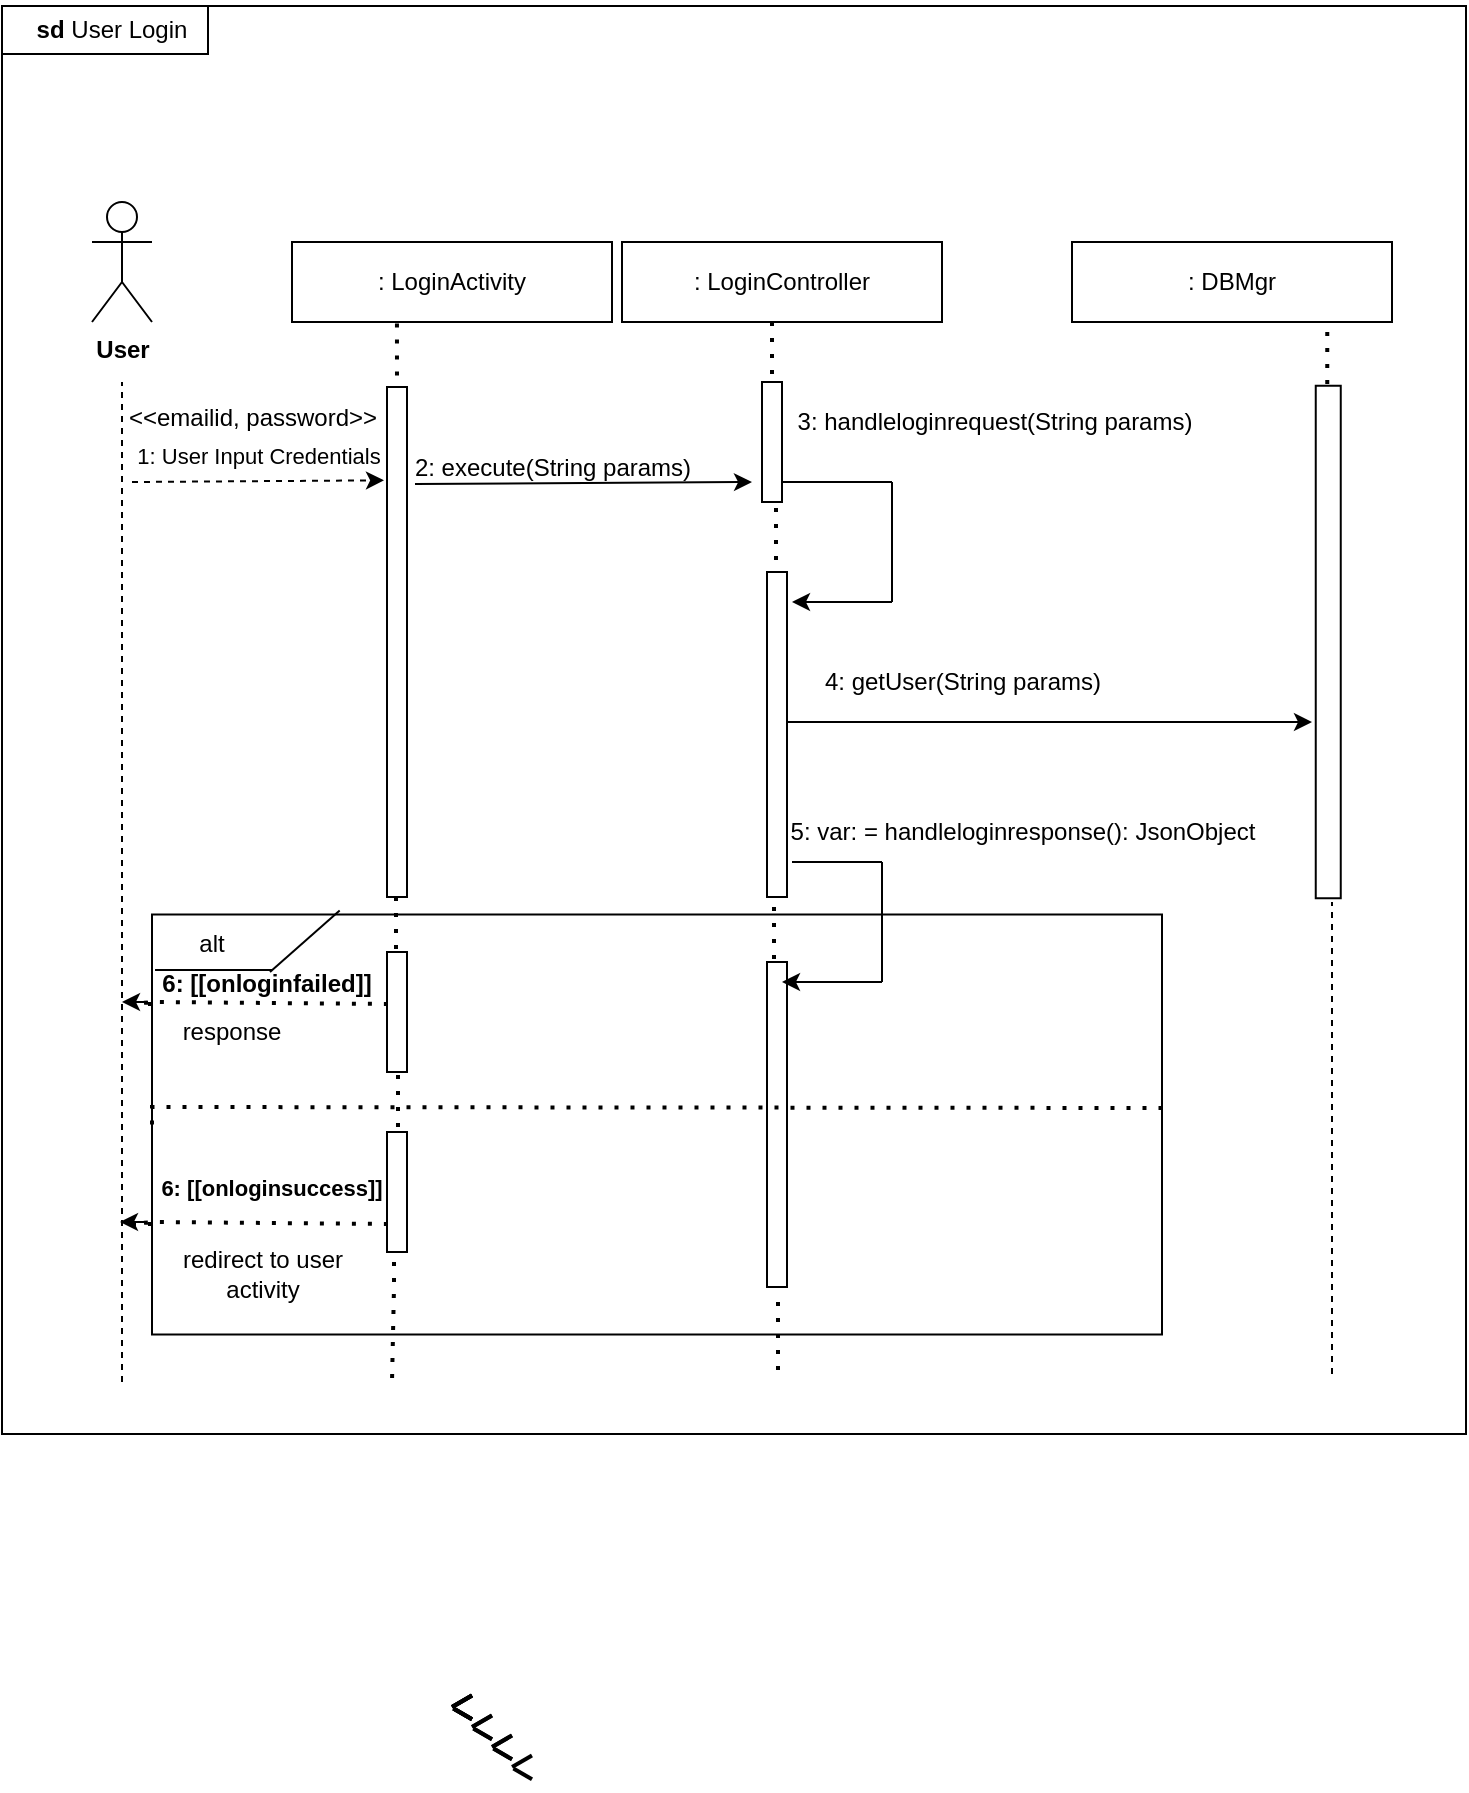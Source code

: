 <mxfile version="21.3.2" type="github">
  <diagram name="Page-1" id="2YBvvXClWsGukQMizWep">
    <mxGraphModel dx="1562" dy="810" grid="0" gridSize="10" guides="1" tooltips="1" connect="1" arrows="1" fold="1" page="1" pageScale="1" pageWidth="850" pageHeight="1100" math="0" shadow="0">
      <root>
        <mxCell id="0" />
        <mxCell id="1" parent="0" />
        <mxCell id="rCG4LXFcEG3NSTMpKyJU-124" value="" style="rounded=0;whiteSpace=wrap;html=1;" vertex="1" parent="1">
          <mxGeometry x="35" y="65" width="732" height="714" as="geometry" />
        </mxCell>
        <mxCell id="rCG4LXFcEG3NSTMpKyJU-47" value="" style="rounded=0;whiteSpace=wrap;html=1;" vertex="1" parent="1">
          <mxGeometry x="110" y="519.25" width="505" height="210" as="geometry" />
        </mxCell>
        <mxCell id="rCG4LXFcEG3NSTMpKyJU-5" value="" style="endArrow=none;dashed=1;html=1;rounded=0;" edge="1" parent="1">
          <mxGeometry width="50" height="50" relative="1" as="geometry">
            <mxPoint x="95" y="753" as="sourcePoint" />
            <mxPoint x="95" y="253" as="targetPoint" />
          </mxGeometry>
        </mxCell>
        <mxCell id="rCG4LXFcEG3NSTMpKyJU-1" value="&lt;b&gt;User&lt;/b&gt;" style="shape=umlActor;verticalLabelPosition=bottom;verticalAlign=top;html=1;outlineConnect=0;" vertex="1" parent="1">
          <mxGeometry x="80" y="163" width="30" height="60" as="geometry" />
        </mxCell>
        <mxCell id="rCG4LXFcEG3NSTMpKyJU-6" value=": LoginActivity" style="rounded=0;whiteSpace=wrap;html=1;" vertex="1" parent="1">
          <mxGeometry x="180" y="183" width="160" height="40" as="geometry" />
        </mxCell>
        <mxCell id="rCG4LXFcEG3NSTMpKyJU-7" value=": LoginController" style="rounded=0;whiteSpace=wrap;html=1;" vertex="1" parent="1">
          <mxGeometry x="345" y="183" width="160" height="40" as="geometry" />
        </mxCell>
        <mxCell id="rCG4LXFcEG3NSTMpKyJU-8" value=": DBMgr" style="rounded=0;whiteSpace=wrap;html=1;" vertex="1" parent="1">
          <mxGeometry x="570" y="183" width="160" height="40" as="geometry" />
        </mxCell>
        <mxCell id="rCG4LXFcEG3NSTMpKyJU-9" value="" style="rounded=0;whiteSpace=wrap;html=1;rotation=90;" vertex="1" parent="1">
          <mxGeometry x="105" y="378" width="255" height="10" as="geometry" />
        </mxCell>
        <mxCell id="rCG4LXFcEG3NSTMpKyJU-10" value="" style="rounded=0;whiteSpace=wrap;html=1;rotation=90;" vertex="1" parent="1">
          <mxGeometry x="341.25" y="424.25" width="162.5" height="10" as="geometry" />
        </mxCell>
        <mxCell id="rCG4LXFcEG3NSTMpKyJU-11" value="" style="rounded=0;whiteSpace=wrap;html=1;rotation=90;" vertex="1" parent="1">
          <mxGeometry x="390" y="278" width="60" height="10" as="geometry" />
        </mxCell>
        <mxCell id="rCG4LXFcEG3NSTMpKyJU-12" value="" style="rounded=0;whiteSpace=wrap;html=1;rotation=90;" vertex="1" parent="1">
          <mxGeometry x="570" y="376.75" width="256.25" height="12.5" as="geometry" />
        </mxCell>
        <mxCell id="rCG4LXFcEG3NSTMpKyJU-14" value="" style="endArrow=classic;html=1;rounded=0;entryX=0.183;entryY=1.15;entryDx=0;entryDy=0;entryPerimeter=0;dashed=1;" edge="1" parent="1" target="rCG4LXFcEG3NSTMpKyJU-9">
          <mxGeometry width="50" height="50" relative="1" as="geometry">
            <mxPoint x="100" y="303" as="sourcePoint" />
            <mxPoint x="170" y="303" as="targetPoint" />
          </mxGeometry>
        </mxCell>
        <mxCell id="rCG4LXFcEG3NSTMpKyJU-15" value="" style="endArrow=classic;html=1;rounded=0;" edge="1" parent="1">
          <mxGeometry width="50" height="50" relative="1" as="geometry">
            <mxPoint x="241.5" y="304" as="sourcePoint" />
            <mxPoint x="410" y="303" as="targetPoint" />
          </mxGeometry>
        </mxCell>
        <mxCell id="rCG4LXFcEG3NSTMpKyJU-18" value="" style="endArrow=none;html=1;rounded=0;" edge="1" parent="1">
          <mxGeometry width="50" height="50" relative="1" as="geometry">
            <mxPoint x="425" y="303" as="sourcePoint" />
            <mxPoint x="480" y="303" as="targetPoint" />
          </mxGeometry>
        </mxCell>
        <mxCell id="rCG4LXFcEG3NSTMpKyJU-19" value="" style="endArrow=none;html=1;rounded=0;" edge="1" parent="1">
          <mxGeometry width="50" height="50" relative="1" as="geometry">
            <mxPoint x="480" y="303" as="sourcePoint" />
            <mxPoint x="480" y="363" as="targetPoint" />
          </mxGeometry>
        </mxCell>
        <mxCell id="rCG4LXFcEG3NSTMpKyJU-20" value="" style="endArrow=classic;html=1;rounded=0;" edge="1" parent="1">
          <mxGeometry width="50" height="50" relative="1" as="geometry">
            <mxPoint x="480" y="363" as="sourcePoint" />
            <mxPoint x="430" y="363" as="targetPoint" />
          </mxGeometry>
        </mxCell>
        <mxCell id="rCG4LXFcEG3NSTMpKyJU-21" value="" style="endArrow=classic;html=1;rounded=0;" edge="1" parent="1">
          <mxGeometry width="50" height="50" relative="1" as="geometry">
            <mxPoint x="427.5" y="423" as="sourcePoint" />
            <mxPoint x="690" y="423" as="targetPoint" />
          </mxGeometry>
        </mxCell>
        <mxCell id="rCG4LXFcEG3NSTMpKyJU-25" value="" style="endArrow=none;dashed=1;html=1;dashPattern=1 3;strokeWidth=2;rounded=0;exitX=0.328;exitY=1.02;exitDx=0;exitDy=0;exitPerimeter=0;entryX=0;entryY=0.5;entryDx=0;entryDy=0;" edge="1" parent="1" source="rCG4LXFcEG3NSTMpKyJU-6" target="rCG4LXFcEG3NSTMpKyJU-9">
          <mxGeometry width="50" height="50" relative="1" as="geometry">
            <mxPoint x="260" y="273" as="sourcePoint" />
            <mxPoint x="260" y="293.711" as="targetPoint" />
          </mxGeometry>
        </mxCell>
        <mxCell id="rCG4LXFcEG3NSTMpKyJU-26" value="" style="endArrow=none;dashed=1;html=1;dashPattern=1 3;strokeWidth=2;rounded=0;entryX=0;entryY=0.5;entryDx=0;entryDy=0;" edge="1" parent="1" target="rCG4LXFcEG3NSTMpKyJU-11">
          <mxGeometry width="50" height="50" relative="1" as="geometry">
            <mxPoint x="420" y="223" as="sourcePoint" />
            <mxPoint x="243" y="266" as="targetPoint" />
          </mxGeometry>
        </mxCell>
        <mxCell id="rCG4LXFcEG3NSTMpKyJU-28" value="" style="endArrow=none;dashed=1;html=1;dashPattern=1 3;strokeWidth=2;rounded=0;entryX=0;entryY=0.5;entryDx=0;entryDy=0;" edge="1" parent="1">
          <mxGeometry width="50" height="50" relative="1" as="geometry">
            <mxPoint x="697.63" y="228" as="sourcePoint" />
            <mxPoint x="697.63" y="258" as="targetPoint" />
          </mxGeometry>
        </mxCell>
        <mxCell id="rCG4LXFcEG3NSTMpKyJU-29" value="" style="endArrow=none;dashed=1;html=1;dashPattern=1 3;strokeWidth=2;rounded=0;entryX=0;entryY=0.5;entryDx=0;entryDy=0;" edge="1" parent="1">
          <mxGeometry width="50" height="50" relative="1" as="geometry">
            <mxPoint x="422" y="316" as="sourcePoint" />
            <mxPoint x="422" y="346" as="targetPoint" />
          </mxGeometry>
        </mxCell>
        <mxCell id="rCG4LXFcEG3NSTMpKyJU-30" value="&amp;lt;&amp;lt;emailid, password&amp;gt;&amp;gt;" style="text;html=1;align=center;verticalAlign=middle;resizable=0;points=[];autosize=1;strokeColor=none;fillColor=none;" vertex="1" parent="1">
          <mxGeometry x="85" y="256" width="150" height="30" as="geometry" />
        </mxCell>
        <mxCell id="rCG4LXFcEG3NSTMpKyJU-31" value="2: execute(String params)" style="text;html=1;align=center;verticalAlign=middle;resizable=0;points=[];autosize=1;strokeColor=none;fillColor=none;" vertex="1" parent="1">
          <mxGeometry x="232" y="283" width="156" height="26" as="geometry" />
        </mxCell>
        <mxCell id="rCG4LXFcEG3NSTMpKyJU-32" value="3: handleloginrequest(String params)" style="text;html=1;align=center;verticalAlign=middle;resizable=0;points=[];autosize=1;strokeColor=none;fillColor=none;" vertex="1" parent="1">
          <mxGeometry x="423" y="260" width="215" height="26" as="geometry" />
        </mxCell>
        <mxCell id="rCG4LXFcEG3NSTMpKyJU-33" value="4: getUser(String params)" style="text;html=1;align=center;verticalAlign=middle;resizable=0;points=[];autosize=1;strokeColor=none;fillColor=none;" vertex="1" parent="1">
          <mxGeometry x="437" y="390" width="156" height="26" as="geometry" />
        </mxCell>
        <mxCell id="rCG4LXFcEG3NSTMpKyJU-34" value="" style="rounded=0;whiteSpace=wrap;html=1;rotation=90;" vertex="1" parent="1">
          <mxGeometry x="341.25" y="619.25" width="162.5" height="10" as="geometry" />
        </mxCell>
        <mxCell id="rCG4LXFcEG3NSTMpKyJU-36" value="" style="rounded=0;whiteSpace=wrap;html=1;rotation=90;" vertex="1" parent="1">
          <mxGeometry x="202.5" y="563" width="60" height="10" as="geometry" />
        </mxCell>
        <mxCell id="rCG4LXFcEG3NSTMpKyJU-37" value="" style="rounded=0;whiteSpace=wrap;html=1;rotation=90;" vertex="1" parent="1">
          <mxGeometry x="202.5" y="653" width="60" height="10" as="geometry" />
        </mxCell>
        <mxCell id="rCG4LXFcEG3NSTMpKyJU-43" value="" style="endArrow=none;dashed=1;html=1;dashPattern=1 3;strokeWidth=2;rounded=0;exitX=1;exitY=0.75;exitDx=0;exitDy=0;entryX=0;entryY=0.75;entryDx=0;entryDy=0;" edge="1" parent="1">
          <mxGeometry width="50" height="50" relative="1" as="geometry">
            <mxPoint x="232" y="510.5" as="sourcePoint" />
            <mxPoint x="232" y="538" as="targetPoint" />
            <Array as="points">
              <mxPoint x="232" y="523" />
            </Array>
          </mxGeometry>
        </mxCell>
        <mxCell id="rCG4LXFcEG3NSTMpKyJU-44" value="" style="endArrow=none;dashed=1;html=1;dashPattern=1 3;strokeWidth=2;rounded=0;exitX=1;exitY=0.75;exitDx=0;exitDy=0;entryX=0;entryY=0.75;entryDx=0;entryDy=0;" edge="1" parent="1">
          <mxGeometry width="50" height="50" relative="1" as="geometry">
            <mxPoint x="233" y="599.5" as="sourcePoint" />
            <mxPoint x="233" y="627" as="targetPoint" />
            <Array as="points">
              <mxPoint x="233" y="612" />
            </Array>
          </mxGeometry>
        </mxCell>
        <mxCell id="rCG4LXFcEG3NSTMpKyJU-45" value="" style="endArrow=none;dashed=1;html=1;dashPattern=1 3;strokeWidth=2;rounded=0;exitX=1;exitY=0.75;exitDx=0;exitDy=0;entryX=0;entryY=0.75;entryDx=0;entryDy=0;" edge="1" parent="1">
          <mxGeometry width="50" height="50" relative="1" as="geometry">
            <mxPoint x="421" y="515.5" as="sourcePoint" />
            <mxPoint x="421" y="543" as="targetPoint" />
            <Array as="points">
              <mxPoint x="421" y="528" />
            </Array>
          </mxGeometry>
        </mxCell>
        <mxCell id="rCG4LXFcEG3NSTMpKyJU-46" value="" style="endArrow=none;dashed=1;html=1;dashPattern=1 3;strokeWidth=2;rounded=0;" edge="1" parent="1">
          <mxGeometry width="50" height="50" relative="1" as="geometry">
            <mxPoint x="423" y="713" as="sourcePoint" />
            <mxPoint x="423" y="753" as="targetPoint" />
            <Array as="points">
              <mxPoint x="423" y="725.5" />
            </Array>
          </mxGeometry>
        </mxCell>
        <mxCell id="rCG4LXFcEG3NSTMpKyJU-49" value="" style="endArrow=none;html=1;rounded=0;" edge="1" parent="1">
          <mxGeometry width="50" height="50" relative="1" as="geometry">
            <mxPoint x="430" y="493" as="sourcePoint" />
            <mxPoint x="475" y="493" as="targetPoint" />
          </mxGeometry>
        </mxCell>
        <mxCell id="rCG4LXFcEG3NSTMpKyJU-50" value="" style="endArrow=none;html=1;rounded=0;" edge="1" parent="1">
          <mxGeometry width="50" height="50" relative="1" as="geometry">
            <mxPoint x="475" y="493" as="sourcePoint" />
            <mxPoint x="475" y="553" as="targetPoint" />
          </mxGeometry>
        </mxCell>
        <mxCell id="rCG4LXFcEG3NSTMpKyJU-51" value="" style="endArrow=classic;html=1;rounded=0;" edge="1" parent="1">
          <mxGeometry width="50" height="50" relative="1" as="geometry">
            <mxPoint x="475" y="553" as="sourcePoint" />
            <mxPoint x="425" y="553" as="targetPoint" />
          </mxGeometry>
        </mxCell>
        <mxCell id="rCG4LXFcEG3NSTMpKyJU-52" value="5: var: = handleloginresponse(): JsonObject" style="text;html=1;align=center;verticalAlign=middle;resizable=0;points=[];autosize=1;strokeColor=none;fillColor=none;" vertex="1" parent="1">
          <mxGeometry x="420" y="465" width="250" height="26" as="geometry" />
        </mxCell>
        <mxCell id="rCG4LXFcEG3NSTMpKyJU-53" value="" style="endArrow=none;dashed=1;html=1;rounded=0;" edge="1" parent="1">
          <mxGeometry width="50" height="50" relative="1" as="geometry">
            <mxPoint x="700" y="749" as="sourcePoint" />
            <mxPoint x="700" y="513" as="targetPoint" />
          </mxGeometry>
        </mxCell>
        <mxCell id="rCG4LXFcEG3NSTMpKyJU-54" value="" style="endArrow=none;dashed=1;html=1;dashPattern=1 3;strokeWidth=2;rounded=0;" edge="1" parent="1">
          <mxGeometry width="50" height="50" relative="1" as="geometry">
            <mxPoint x="231" y="693" as="sourcePoint" />
            <mxPoint x="230" y="753" as="targetPoint" />
            <Array as="points">
              <mxPoint x="231" y="705.5" />
            </Array>
          </mxGeometry>
        </mxCell>
        <mxCell id="rCG4LXFcEG3NSTMpKyJU-55" value="" style="endArrow=none;dashed=1;html=1;dashPattern=1 3;strokeWidth=2;rounded=0;exitX=0;exitY=0.5;exitDx=0;exitDy=0;" edge="1" parent="1" source="rCG4LXFcEG3NSTMpKyJU-47">
          <mxGeometry width="50" height="50" relative="1" as="geometry">
            <mxPoint x="130" y="623" as="sourcePoint" />
            <mxPoint x="620" y="616" as="targetPoint" />
            <Array as="points">
              <mxPoint x="110" y="615.5" />
            </Array>
          </mxGeometry>
        </mxCell>
        <mxCell id="rCG4LXFcEG3NSTMpKyJU-56" value="" style="endArrow=none;dashed=1;html=1;dashPattern=1 3;strokeWidth=2;rounded=0;" edge="1" parent="1">
          <mxGeometry width="50" height="50" relative="1" as="geometry">
            <mxPoint x="110" y="564" as="sourcePoint" />
            <mxPoint x="230" y="564" as="targetPoint" />
            <Array as="points">
              <mxPoint x="100" y="564" />
              <mxPoint x="110" y="563" />
            </Array>
          </mxGeometry>
        </mxCell>
        <mxCell id="rCG4LXFcEG3NSTMpKyJU-57" value="" style="endArrow=none;dashed=1;html=1;dashPattern=1 3;strokeWidth=2;rounded=0;" edge="1" parent="1">
          <mxGeometry width="50" height="50" relative="1" as="geometry">
            <mxPoint x="110" y="674" as="sourcePoint" />
            <mxPoint x="230" y="674" as="targetPoint" />
            <Array as="points">
              <mxPoint x="100" y="674" />
              <mxPoint x="110" y="673" />
            </Array>
          </mxGeometry>
        </mxCell>
        <mxCell id="rCG4LXFcEG3NSTMpKyJU-65" value="" style="group" vertex="1" connectable="0" parent="1">
          <mxGeometry x="257.548" y="905.432" width="14.954" height="20.548" as="geometry" />
        </mxCell>
        <mxCell id="rCG4LXFcEG3NSTMpKyJU-59" value="" style="line;strokeWidth=2;html=1;rotation=-30;" vertex="1" parent="rCG4LXFcEG3NSTMpKyJU-65">
          <mxGeometry x="1.732" y="2.198" width="11.47" height="10" as="geometry" />
        </mxCell>
        <mxCell id="rCG4LXFcEG3NSTMpKyJU-60" value="" style="line;strokeWidth=2;html=1;rotation=30;" vertex="1" parent="rCG4LXFcEG3NSTMpKyJU-65">
          <mxGeometry x="2.452" y="8.538" width="10.72" height="10" as="geometry" />
        </mxCell>
        <mxCell id="rCG4LXFcEG3NSTMpKyJU-67" value="" style="group" vertex="1" connectable="0" parent="1">
          <mxGeometry x="257.548" y="905.432" width="14.954" height="20.548" as="geometry" />
        </mxCell>
        <mxCell id="rCG4LXFcEG3NSTMpKyJU-68" value="" style="line;strokeWidth=2;html=1;rotation=-30;" vertex="1" parent="rCG4LXFcEG3NSTMpKyJU-67">
          <mxGeometry x="1.732" y="2.198" width="11.47" height="10" as="geometry" />
        </mxCell>
        <mxCell id="rCG4LXFcEG3NSTMpKyJU-69" value="" style="line;strokeWidth=2;html=1;rotation=30;" vertex="1" parent="rCG4LXFcEG3NSTMpKyJU-67">
          <mxGeometry x="2.452" y="8.538" width="10.72" height="10" as="geometry" />
        </mxCell>
        <mxCell id="rCG4LXFcEG3NSTMpKyJU-75" value="" style="group" vertex="1" connectable="0" parent="1">
          <mxGeometry x="257.548" y="905.432" width="14.954" height="20.548" as="geometry" />
        </mxCell>
        <mxCell id="rCG4LXFcEG3NSTMpKyJU-76" value="" style="line;strokeWidth=2;html=1;rotation=-30;" vertex="1" parent="rCG4LXFcEG3NSTMpKyJU-75">
          <mxGeometry x="1.732" y="2.198" width="11.47" height="10" as="geometry" />
        </mxCell>
        <mxCell id="rCG4LXFcEG3NSTMpKyJU-77" value="" style="line;strokeWidth=2;html=1;rotation=30;" vertex="1" parent="rCG4LXFcEG3NSTMpKyJU-75">
          <mxGeometry x="2.452" y="8.538" width="10.72" height="10" as="geometry" />
        </mxCell>
        <mxCell id="rCG4LXFcEG3NSTMpKyJU-78" value="" style="group" vertex="1" connectable="0" parent="1">
          <mxGeometry x="257.548" y="905.432" width="14.954" height="20.548" as="geometry" />
        </mxCell>
        <mxCell id="rCG4LXFcEG3NSTMpKyJU-79" value="" style="line;strokeWidth=2;html=1;rotation=-30;" vertex="1" parent="rCG4LXFcEG3NSTMpKyJU-78">
          <mxGeometry x="1.732" y="2.198" width="11.47" height="10" as="geometry" />
        </mxCell>
        <mxCell id="rCG4LXFcEG3NSTMpKyJU-80" value="" style="line;strokeWidth=2;html=1;rotation=30;" vertex="1" parent="rCG4LXFcEG3NSTMpKyJU-78">
          <mxGeometry x="2.452" y="8.538" width="10.72" height="10" as="geometry" />
        </mxCell>
        <mxCell id="rCG4LXFcEG3NSTMpKyJU-81" value="" style="group" vertex="1" connectable="0" parent="1">
          <mxGeometry x="267.548" y="915.432" width="14.954" height="20.548" as="geometry" />
        </mxCell>
        <mxCell id="rCG4LXFcEG3NSTMpKyJU-82" value="" style="line;strokeWidth=2;html=1;rotation=-30;" vertex="1" parent="rCG4LXFcEG3NSTMpKyJU-81">
          <mxGeometry x="1.732" y="2.198" width="11.47" height="10" as="geometry" />
        </mxCell>
        <mxCell id="rCG4LXFcEG3NSTMpKyJU-83" value="" style="line;strokeWidth=2;html=1;rotation=30;" vertex="1" parent="rCG4LXFcEG3NSTMpKyJU-81">
          <mxGeometry x="2.452" y="8.538" width="10.72" height="10" as="geometry" />
        </mxCell>
        <mxCell id="rCG4LXFcEG3NSTMpKyJU-84" value="" style="group" vertex="1" connectable="0" parent="1">
          <mxGeometry x="267.548" y="915.432" width="14.954" height="20.548" as="geometry" />
        </mxCell>
        <mxCell id="rCG4LXFcEG3NSTMpKyJU-85" value="" style="line;strokeWidth=2;html=1;rotation=-30;" vertex="1" parent="rCG4LXFcEG3NSTMpKyJU-84">
          <mxGeometry x="1.732" y="2.198" width="11.47" height="10" as="geometry" />
        </mxCell>
        <mxCell id="rCG4LXFcEG3NSTMpKyJU-86" value="" style="line;strokeWidth=2;html=1;rotation=30;" vertex="1" parent="rCG4LXFcEG3NSTMpKyJU-84">
          <mxGeometry x="2.452" y="8.538" width="10.72" height="10" as="geometry" />
        </mxCell>
        <mxCell id="rCG4LXFcEG3NSTMpKyJU-87" value="" style="group" vertex="1" connectable="0" parent="1">
          <mxGeometry x="277.548" y="925.432" width="14.954" height="20.548" as="geometry" />
        </mxCell>
        <mxCell id="rCG4LXFcEG3NSTMpKyJU-88" value="" style="line;strokeWidth=2;html=1;rotation=-30;" vertex="1" parent="rCG4LXFcEG3NSTMpKyJU-87">
          <mxGeometry x="1.732" y="2.198" width="11.47" height="10" as="geometry" />
        </mxCell>
        <mxCell id="rCG4LXFcEG3NSTMpKyJU-89" value="" style="line;strokeWidth=2;html=1;rotation=30;" vertex="1" parent="rCG4LXFcEG3NSTMpKyJU-87">
          <mxGeometry x="2.452" y="8.538" width="10.72" height="10" as="geometry" />
        </mxCell>
        <mxCell id="rCG4LXFcEG3NSTMpKyJU-90" value="" style="group" vertex="1" connectable="0" parent="1">
          <mxGeometry x="277.548" y="925.432" width="14.954" height="20.548" as="geometry" />
        </mxCell>
        <mxCell id="rCG4LXFcEG3NSTMpKyJU-91" value="" style="line;strokeWidth=2;html=1;rotation=-30;" vertex="1" parent="rCG4LXFcEG3NSTMpKyJU-90">
          <mxGeometry x="1.732" y="2.198" width="11.47" height="10" as="geometry" />
        </mxCell>
        <mxCell id="rCG4LXFcEG3NSTMpKyJU-92" value="" style="line;strokeWidth=2;html=1;rotation=30;" vertex="1" parent="rCG4LXFcEG3NSTMpKyJU-90">
          <mxGeometry x="2.452" y="8.538" width="10.72" height="10" as="geometry" />
        </mxCell>
        <mxCell id="rCG4LXFcEG3NSTMpKyJU-93" value="" style="group" vertex="1" connectable="0" parent="1">
          <mxGeometry x="287.548" y="935.432" width="14.954" height="20.548" as="geometry" />
        </mxCell>
        <mxCell id="rCG4LXFcEG3NSTMpKyJU-94" value="" style="line;strokeWidth=2;html=1;rotation=-30;" vertex="1" parent="rCG4LXFcEG3NSTMpKyJU-93">
          <mxGeometry x="1.732" y="2.198" width="11.47" height="10" as="geometry" />
        </mxCell>
        <mxCell id="rCG4LXFcEG3NSTMpKyJU-95" value="" style="line;strokeWidth=2;html=1;rotation=30;" vertex="1" parent="rCG4LXFcEG3NSTMpKyJU-93">
          <mxGeometry x="2.452" y="8.538" width="10.72" height="10" as="geometry" />
        </mxCell>
        <mxCell id="rCG4LXFcEG3NSTMpKyJU-110" value="" style="endArrow=none;html=1;rounded=0;entryX=0.003;entryY=0.132;entryDx=0;entryDy=0;entryPerimeter=0;" edge="1" parent="1" target="rCG4LXFcEG3NSTMpKyJU-47">
          <mxGeometry width="50" height="50" relative="1" as="geometry">
            <mxPoint x="170" y="547" as="sourcePoint" />
            <mxPoint x="450" y="503" as="targetPoint" />
            <Array as="points" />
          </mxGeometry>
        </mxCell>
        <mxCell id="rCG4LXFcEG3NSTMpKyJU-111" value="" style="endArrow=none;html=1;rounded=0;exitX=0.168;exitY=0.014;exitDx=0;exitDy=0;exitPerimeter=0;" edge="1" parent="1">
          <mxGeometry width="50" height="50" relative="1" as="geometry">
            <mxPoint x="203.84" y="517.19" as="sourcePoint" />
            <mxPoint x="169" y="548" as="targetPoint" />
            <Array as="points" />
          </mxGeometry>
        </mxCell>
        <mxCell id="rCG4LXFcEG3NSTMpKyJU-113" value="alt" style="text;html=1;strokeColor=none;fillColor=none;align=center;verticalAlign=middle;whiteSpace=wrap;rounded=0;" vertex="1" parent="1">
          <mxGeometry x="110" y="519.25" width="60" height="30" as="geometry" />
        </mxCell>
        <mxCell id="rCG4LXFcEG3NSTMpKyJU-114" value="6: [[onloginfailed]]" style="text;html=1;strokeColor=none;fillColor=none;align=center;verticalAlign=middle;whiteSpace=wrap;rounded=0;fontStyle=1" vertex="1" parent="1">
          <mxGeometry x="95" y="539" width="145" height="30" as="geometry" />
        </mxCell>
        <mxCell id="rCG4LXFcEG3NSTMpKyJU-115" value="response" style="text;html=1;strokeColor=none;fillColor=none;align=center;verticalAlign=middle;whiteSpace=wrap;rounded=0;" vertex="1" parent="1">
          <mxGeometry x="120" y="563" width="60" height="30" as="geometry" />
        </mxCell>
        <mxCell id="rCG4LXFcEG3NSTMpKyJU-116" value="6: [[onloginsuccess]]" style="text;html=1;strokeColor=none;fillColor=none;align=center;verticalAlign=middle;whiteSpace=wrap;rounded=0;fontStyle=1;fontSize=11;" vertex="1" parent="1">
          <mxGeometry x="104" y="641" width="132" height="30" as="geometry" />
        </mxCell>
        <mxCell id="rCG4LXFcEG3NSTMpKyJU-117" value="redirect to user activity" style="text;html=1;strokeColor=none;fillColor=none;align=center;verticalAlign=middle;whiteSpace=wrap;rounded=0;" vertex="1" parent="1">
          <mxGeometry x="112.5" y="683.55" width="105" height="30" as="geometry" />
        </mxCell>
        <mxCell id="rCG4LXFcEG3NSTMpKyJU-119" value="1: User Input Credentials" style="text;html=1;align=center;verticalAlign=middle;resizable=0;points=[];autosize=1;strokeColor=none;fillColor=none;fontSize=11;" vertex="1" parent="1">
          <mxGeometry x="93" y="277" width="140" height="25" as="geometry" />
        </mxCell>
        <mxCell id="rCG4LXFcEG3NSTMpKyJU-120" value="" style="endArrow=classic;html=1;rounded=0;" edge="1" parent="1">
          <mxGeometry width="50" height="50" relative="1" as="geometry">
            <mxPoint x="108" y="563" as="sourcePoint" />
            <mxPoint x="95" y="563" as="targetPoint" />
          </mxGeometry>
        </mxCell>
        <mxCell id="rCG4LXFcEG3NSTMpKyJU-122" value="" style="endArrow=classic;html=1;rounded=0;" edge="1" parent="1">
          <mxGeometry width="50" height="50" relative="1" as="geometry">
            <mxPoint x="107" y="673" as="sourcePoint" />
            <mxPoint x="94" y="673" as="targetPoint" />
          </mxGeometry>
        </mxCell>
        <mxCell id="rCG4LXFcEG3NSTMpKyJU-126" value="" style="rounded=0;whiteSpace=wrap;html=1;" vertex="1" parent="1">
          <mxGeometry x="35" y="65" width="103" height="24" as="geometry" />
        </mxCell>
        <mxCell id="rCG4LXFcEG3NSTMpKyJU-128" value="&lt;b&gt;sd&lt;/b&gt; User Login" style="text;html=1;strokeColor=none;fillColor=none;align=center;verticalAlign=middle;whiteSpace=wrap;rounded=0;" vertex="1" parent="1">
          <mxGeometry x="44" y="62" width="92" height="30" as="geometry" />
        </mxCell>
      </root>
    </mxGraphModel>
  </diagram>
</mxfile>
